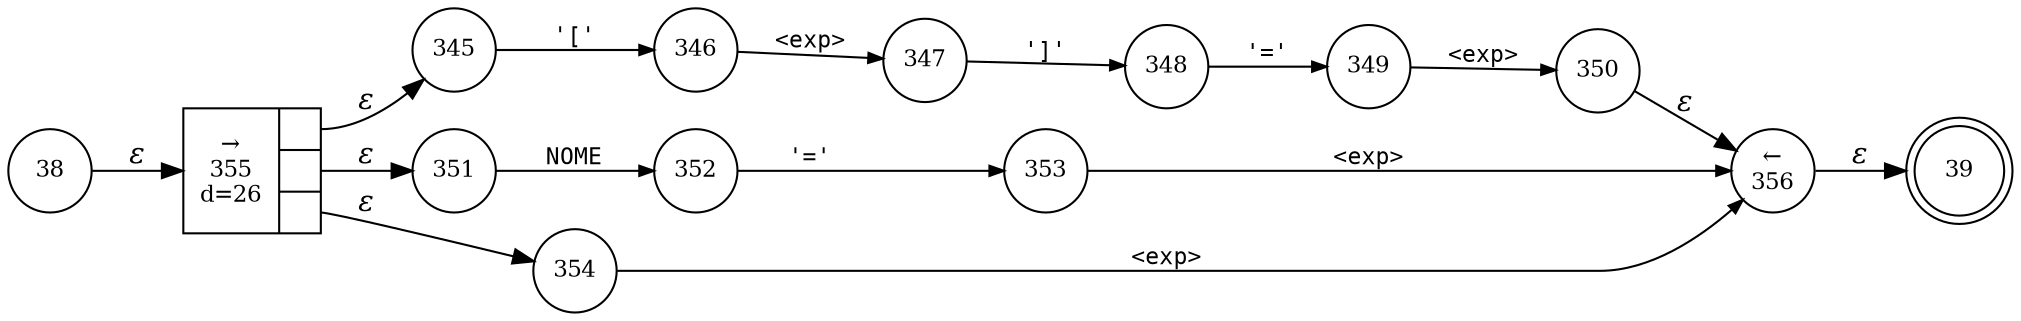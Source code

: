 digraph ATN {
rankdir=LR;
s39[fontsize=11, label="39", shape=doublecircle, fixedsize=true, width=.6];
s356[fontsize=11,label="&larr;\n356", shape=circle, fixedsize=true, width=.55, peripheries=1];
s352[fontsize=11,label="352", shape=circle, fixedsize=true, width=.55, peripheries=1];
s38[fontsize=11,label="38", shape=circle, fixedsize=true, width=.55, peripheries=1];
s353[fontsize=11,label="353", shape=circle, fixedsize=true, width=.55, peripheries=1];
s354[fontsize=11,label="354", shape=circle, fixedsize=true, width=.55, peripheries=1];
s355[fontsize=11,label="{&rarr;\n355\nd=26|{<p0>|<p1>|<p2>}}", shape=record, fixedsize=false, peripheries=1];
s351[fontsize=11,label="351", shape=circle, fixedsize=true, width=.55, peripheries=1];
s350[fontsize=11,label="350", shape=circle, fixedsize=true, width=.55, peripheries=1];
s349[fontsize=11,label="349", shape=circle, fixedsize=true, width=.55, peripheries=1];
s348[fontsize=11,label="348", shape=circle, fixedsize=true, width=.55, peripheries=1];
s347[fontsize=11,label="347", shape=circle, fixedsize=true, width=.55, peripheries=1];
s346[fontsize=11,label="346", shape=circle, fixedsize=true, width=.55, peripheries=1];
s345[fontsize=11,label="345", shape=circle, fixedsize=true, width=.55, peripheries=1];
s38 -> s355 [fontname="Times-Italic", label="&epsilon;"];
s355:p0 -> s345 [fontname="Times-Italic", label="&epsilon;"];
s355:p1 -> s351 [fontname="Times-Italic", label="&epsilon;"];
s355:p2 -> s354 [fontname="Times-Italic", label="&epsilon;"];
s345 -> s346 [fontsize=11, fontname="Courier", arrowsize=.7, label = "'['", arrowhead = normal];
s351 -> s352 [fontsize=11, fontname="Courier", arrowsize=.7, label = "NOME", arrowhead = normal];
s354 -> s356 [fontsize=11, fontname="Courier", arrowsize=.7, label = "<exp>", arrowhead = normal];
s346 -> s347 [fontsize=11, fontname="Courier", arrowsize=.7, label = "<exp>", arrowhead = normal];
s352 -> s353 [fontsize=11, fontname="Courier", arrowsize=.7, label = "'='", arrowhead = normal];
s356 -> s39 [fontname="Times-Italic", label="&epsilon;"];
s347 -> s348 [fontsize=11, fontname="Courier", arrowsize=.7, label = "']'", arrowhead = normal];
s353 -> s356 [fontsize=11, fontname="Courier", arrowsize=.7, label = "<exp>", arrowhead = normal];
s348 -> s349 [fontsize=11, fontname="Courier", arrowsize=.7, label = "'='", arrowhead = normal];
s349 -> s350 [fontsize=11, fontname="Courier", arrowsize=.7, label = "<exp>", arrowhead = normal];
s350 -> s356 [fontname="Times-Italic", label="&epsilon;"];
}
